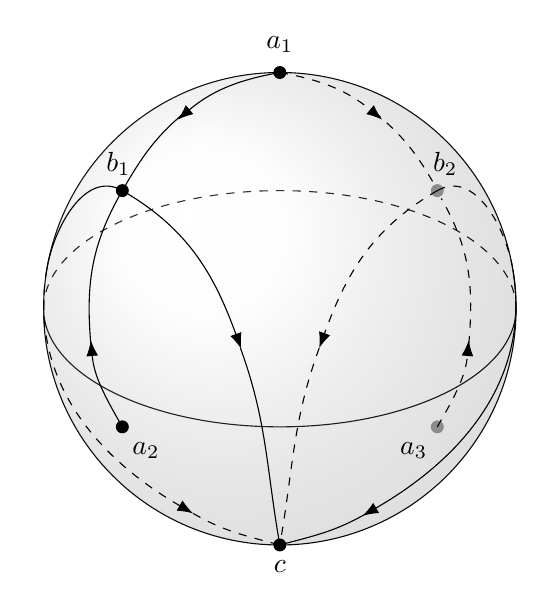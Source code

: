 \begin{tikzpicture}
	%Sphere
	\draw (-3,0) arc (180:360:3cm and 1.5cm);
	\draw[dashed] (-3,0) arc (180:0:3cm and 1.5cm);
	\draw (0,0) circle (3cm);
	\shade[ball color=gray!10!white,opacity=0.20] (0,0) circle (3cm);

	%Point a_1
	\draw [fill] (0,3) circle [radius=0.75mm]
	node [label={[above]$a_1$}] {};
	%Point a_2
	\draw [fill] (-2,-1.5) circle [radius=0.75mm]
	node [label={[below,xshift=3mm,yshift=-2mm]$a_2$}] {};
	%Point a_3
	\draw [fill=gray!90!white,draw=gray!90!white] (2,-1.5) circle [radius=0.75mm]
	node [label={[below,xshift=-3mm,yshift=-2mm]$a_3$}] {};
	%Point b_1
	\draw [fill] (-2,1.5) circle [radius=0.75mm]
	node [label={[above,xshift=-0.5mm,yshift=-0.6mm]$b_1$}] {};
	%Point b_2
	\draw [fill=gray!90!white,draw=gray!90!white] (2,1.5) circle [radius=0.75mm]
	node [label={[above,yshift=-0.6mm,xshift=1mm]$b_2$}] {};
	%Point c
	\draw [fill] (0,-3) circle [radius=0.75mm]
	node [label={[below,yshift=-0.2cm]$c$}] {};

	%Trajectory from a_1 to b_1
	\draw[-{Latex[length=2mm]}] (0,3) to [out=190,in=40] (-1.3,2.4);
	\draw[] (-1.2,2.5) to [out=220,in=60] (-2,1.5);

	%Trajectory from a_1 to b_2
	\draw[-{Latex[length=2mm]},dashed] (0,3) to [out=350,in=140] (1.3,2.4);
	\draw[dashed] (1.2,2.5) to [out=320,in=120] (1.95,1.6);

	%Trajectory from a_2 to b_1
	\draw[-{Latex[length=2mm]}] (-2,-1.5) to [out=120,in=275] (-2.4,-0.4);
	\draw[] (-2.4,-0.45) to [out=95,in=240] (-2,1.5);

	%Trajectory from a_3 to b_2
	\draw[-{Latex[length=2mm]},dashed] (2,-1.5) to [out=60,in=265] (2.4,-0.4);
	\draw[dashed] (2.4,-0.45) to [out=85,in=300] (2.05,1.4);

	%Trajectory from b_1 to c
	\draw[-{Latex[length=2mm]}] (-2,1.5) to [out=330,in=110] (-0.49,-0.51);
	\draw[] (-0.5,-0.5) to [out=290,in=100] (0,-3);

	%Trajectory from b_2 to c
	\draw[-{Latex[length=2mm]},dashed] (2,1.5) to [out=210,in=70] (0.5,-0.5);
	\draw[dashed] (0.5,-0.5) to [out=250,in=80] (0,-3);

	%Trajectory from b_1 to c (behind)
	\draw[] (-2,1.5) to [out=150,in=80.41] (-2.96,0.5);
	\draw[-{Latex[length=2mm]},dashed] (-2.96,0.5) to [out=260.41,in=150] (-1.1,-2.6);
	\draw[dashed] (-1.1,-2.6) to [out=330,in=165] (0,-3);

	%Trajectory from b_2 to c (in front)
	\draw[dashed] (2,1.5) to [out=30,in=99.59] (2.96,0.5);
	\draw[-{Latex[length=2mm]}] (2.96,0.5) to [out=279.59,in=30] (1.05,-2.63);
	\draw[] (1.1,-2.6) to [out=210,in=15] (0,-3);
\end{tikzpicture}
